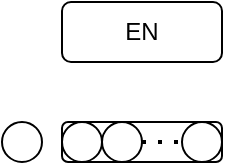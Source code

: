 <mxfile version="13.6.2" type="github">
  <diagram id="yoSirl12dt-ZBHxwy8dR" name="Page-1">
    <mxGraphModel dx="1298" dy="834" grid="1" gridSize="10" guides="1" tooltips="1" connect="1" arrows="1" fold="1" page="1" pageScale="1" pageWidth="827" pageHeight="1169" math="0" shadow="0">
      <root>
        <mxCell id="0" />
        <mxCell id="1" parent="0" />
        <mxCell id="35mXfMyns2ajvdDKBd5Q-5" value="" style="rounded=1;whiteSpace=wrap;html=1;" vertex="1" parent="1">
          <mxGeometry x="200" y="630" width="80" height="20" as="geometry" />
        </mxCell>
        <mxCell id="35mXfMyns2ajvdDKBd5Q-1" value="" style="ellipse;whiteSpace=wrap;html=1;aspect=fixed;" vertex="1" parent="1">
          <mxGeometry x="170" y="630" width="20" height="20" as="geometry" />
        </mxCell>
        <mxCell id="35mXfMyns2ajvdDKBd5Q-2" value="" style="ellipse;whiteSpace=wrap;html=1;aspect=fixed;" vertex="1" parent="1">
          <mxGeometry x="200" y="630" width="20" height="20" as="geometry" />
        </mxCell>
        <mxCell id="35mXfMyns2ajvdDKBd5Q-3" value="" style="ellipse;whiteSpace=wrap;html=1;aspect=fixed;" vertex="1" parent="1">
          <mxGeometry x="220" y="630" width="20" height="20" as="geometry" />
        </mxCell>
        <mxCell id="35mXfMyns2ajvdDKBd5Q-4" value="" style="ellipse;whiteSpace=wrap;html=1;aspect=fixed;" vertex="1" parent="1">
          <mxGeometry x="260" y="630" width="20" height="20" as="geometry" />
        </mxCell>
        <mxCell id="35mXfMyns2ajvdDKBd5Q-6" value="" style="endArrow=none;dashed=1;html=1;dashPattern=1 3;strokeWidth=2;exitX=1;exitY=0.5;exitDx=0;exitDy=0;entryX=0;entryY=0.5;entryDx=0;entryDy=0;" edge="1" parent="1" source="35mXfMyns2ajvdDKBd5Q-3" target="35mXfMyns2ajvdDKBd5Q-4">
          <mxGeometry width="50" height="50" relative="1" as="geometry">
            <mxPoint x="460" y="630" as="sourcePoint" />
            <mxPoint x="510" y="580" as="targetPoint" />
          </mxGeometry>
        </mxCell>
        <mxCell id="35mXfMyns2ajvdDKBd5Q-8" value="EN" style="rounded=1;whiteSpace=wrap;html=1;" vertex="1" parent="1">
          <mxGeometry x="200" y="570" width="80" height="30" as="geometry" />
        </mxCell>
      </root>
    </mxGraphModel>
  </diagram>
</mxfile>
